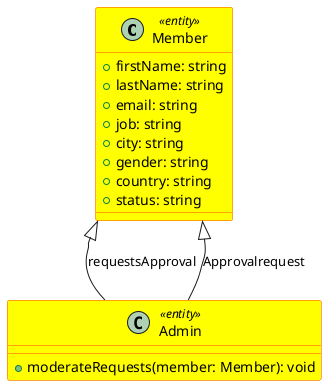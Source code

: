 @startuml

class Member <<entity>> {
  + firstName: string
  + lastName: string
  + email: string
  + job: string
  + city: string
  + gender: string
  + country: string
  + status: string
}

class Admin <<entity>> {
  +moderateRequests(member: Member): void
}

Member <|-- Admin : requestsApproval
Admin --|> Member : Approvalrequest

skinparam class {
BackgroundColor yellow
ArrowColor Yellow
BorderColor OrangeRed
skinparam stereotypeCBackgroundColor OrangeRed
}

@enduml

